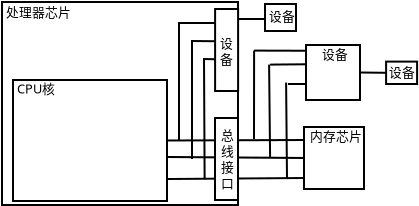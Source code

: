 <?xml version="1.0" encoding="UTF-8"?>
<dia:diagram xmlns:dia="http://www.lysator.liu.se/~alla/dia/">
  <dia:layer name="Background" visible="true">
    <dia:object type="Standard - Box" version="0" id="O0">
      <dia:attribute name="obj_pos">
        <dia:point val="3.2,1.85"/>
      </dia:attribute>
      <dia:attribute name="obj_bb">
        <dia:rectangle val="3.15,1.8;15.05,12.05"/>
      </dia:attribute>
      <dia:attribute name="elem_corner">
        <dia:point val="3.2,1.85"/>
      </dia:attribute>
      <dia:attribute name="elem_width">
        <dia:real val="11.8"/>
      </dia:attribute>
      <dia:attribute name="elem_height">
        <dia:real val="10.15"/>
      </dia:attribute>
      <dia:attribute name="show_background">
        <dia:boolean val="true"/>
      </dia:attribute>
    </dia:object>
    <dia:object type="Standard - Box" version="0" id="O1">
      <dia:attribute name="obj_pos">
        <dia:point val="18.3,8.1"/>
      </dia:attribute>
      <dia:attribute name="obj_bb">
        <dia:rectangle val="18.25,8.05;21.35,11.25"/>
      </dia:attribute>
      <dia:attribute name="elem_corner">
        <dia:point val="18.3,8.1"/>
      </dia:attribute>
      <dia:attribute name="elem_width">
        <dia:real val="3"/>
      </dia:attribute>
      <dia:attribute name="elem_height">
        <dia:real val="3.1"/>
      </dia:attribute>
      <dia:attribute name="show_background">
        <dia:boolean val="true"/>
      </dia:attribute>
    </dia:object>
    <dia:object type="Standard - Box" version="0" id="O2">
      <dia:attribute name="obj_pos">
        <dia:point val="3.75,5.75"/>
      </dia:attribute>
      <dia:attribute name="obj_bb">
        <dia:rectangle val="3.7,5.7;11.5,11.85"/>
      </dia:attribute>
      <dia:attribute name="elem_corner">
        <dia:point val="3.75,5.75"/>
      </dia:attribute>
      <dia:attribute name="elem_width">
        <dia:real val="7.7"/>
      </dia:attribute>
      <dia:attribute name="elem_height">
        <dia:real val="6.05"/>
      </dia:attribute>
      <dia:attribute name="show_background">
        <dia:boolean val="true"/>
      </dia:attribute>
    </dia:object>
    <dia:object type="Standard - Line" version="0" id="O3">
      <dia:attribute name="obj_pos">
        <dia:point val="11.45,8.775"/>
      </dia:attribute>
      <dia:attribute name="obj_bb">
        <dia:rectangle val="11.4,8.7;18.4,8.825"/>
      </dia:attribute>
      <dia:attribute name="conn_endpoints">
        <dia:point val="11.45,8.775"/>
        <dia:point val="18.35,8.75"/>
      </dia:attribute>
      <dia:attribute name="numcp">
        <dia:int val="1"/>
      </dia:attribute>
      <dia:connections>
        <dia:connection handle="0" to="O2" connection="4"/>
      </dia:connections>
    </dia:object>
    <dia:object type="Standard - Line" version="0" id="O4">
      <dia:attribute name="obj_pos">
        <dia:point val="11.4,9.6"/>
      </dia:attribute>
      <dia:attribute name="obj_bb">
        <dia:rectangle val="11.35,9.55;18.35,9.7"/>
      </dia:attribute>
      <dia:attribute name="conn_endpoints">
        <dia:point val="11.4,9.6"/>
        <dia:point val="18.3,9.65"/>
      </dia:attribute>
      <dia:attribute name="numcp">
        <dia:int val="1"/>
      </dia:attribute>
      <dia:connections>
        <dia:connection handle="1" to="O1" connection="3"/>
      </dia:connections>
    </dia:object>
    <dia:object type="Standard - Line" version="0" id="O5">
      <dia:attribute name="obj_pos">
        <dia:point val="11.5,10.7"/>
      </dia:attribute>
      <dia:attribute name="obj_bb">
        <dia:rectangle val="11.45,10.6;18.3,10.75"/>
      </dia:attribute>
      <dia:attribute name="conn_endpoints">
        <dia:point val="11.5,10.7"/>
        <dia:point val="18.25,10.65"/>
      </dia:attribute>
      <dia:attribute name="numcp">
        <dia:int val="1"/>
      </dia:attribute>
    </dia:object>
    <dia:object type="Standard - Text" version="1" id="O6">
      <dia:attribute name="obj_pos">
        <dia:point val="3.95,6.425"/>
      </dia:attribute>
      <dia:attribute name="obj_bb">
        <dia:rectangle val="3.95,5.883;5.72,6.822"/>
      </dia:attribute>
      <dia:attribute name="text">
        <dia:composite type="text">
          <dia:attribute name="string">
            <dia:string>#CPU核#</dia:string>
          </dia:attribute>
          <dia:attribute name="font">
            <dia:font family="sans" style="0" name="Helvetica"/>
          </dia:attribute>
          <dia:attribute name="height">
            <dia:real val="0.8"/>
          </dia:attribute>
          <dia:attribute name="pos">
            <dia:point val="3.95,6.425"/>
          </dia:attribute>
          <dia:attribute name="color">
            <dia:color val="#000000"/>
          </dia:attribute>
          <dia:attribute name="alignment">
            <dia:enum val="0"/>
          </dia:attribute>
        </dia:composite>
      </dia:attribute>
      <dia:attribute name="valign">
        <dia:enum val="3"/>
      </dia:attribute>
    </dia:object>
    <dia:object type="Standard - Text" version="1" id="O7">
      <dia:attribute name="obj_pos">
        <dia:point val="3.4,2.6"/>
      </dia:attribute>
      <dia:attribute name="obj_bb">
        <dia:rectangle val="3.4,2.078;6.312,2.967"/>
      </dia:attribute>
      <dia:attribute name="text">
        <dia:composite type="text">
          <dia:attribute name="string">
            <dia:string>#处理器芯片#</dia:string>
          </dia:attribute>
          <dia:attribute name="font">
            <dia:font family="sans" style="0" name="Helvetica"/>
          </dia:attribute>
          <dia:attribute name="height">
            <dia:real val="0.8"/>
          </dia:attribute>
          <dia:attribute name="pos">
            <dia:point val="3.4,2.6"/>
          </dia:attribute>
          <dia:attribute name="color">
            <dia:color val="#000000"/>
          </dia:attribute>
          <dia:attribute name="alignment">
            <dia:enum val="0"/>
          </dia:attribute>
        </dia:composite>
      </dia:attribute>
      <dia:attribute name="valign">
        <dia:enum val="3"/>
      </dia:attribute>
    </dia:object>
    <dia:object type="Standard - Text" version="1" id="O8">
      <dia:attribute name="obj_pos">
        <dia:point val="18.6,8.8"/>
      </dia:attribute>
      <dia:attribute name="obj_bb">
        <dia:rectangle val="18.6,8.277;20.93,9.168"/>
      </dia:attribute>
      <dia:attribute name="text">
        <dia:composite type="text">
          <dia:attribute name="string">
            <dia:string>#内存芯片#</dia:string>
          </dia:attribute>
          <dia:attribute name="font">
            <dia:font family="sans" style="0" name="Helvetica"/>
          </dia:attribute>
          <dia:attribute name="height">
            <dia:real val="0.8"/>
          </dia:attribute>
          <dia:attribute name="pos">
            <dia:point val="18.6,8.8"/>
          </dia:attribute>
          <dia:attribute name="color">
            <dia:color val="#000000"/>
          </dia:attribute>
          <dia:attribute name="alignment">
            <dia:enum val="0"/>
          </dia:attribute>
        </dia:composite>
      </dia:attribute>
      <dia:attribute name="valign">
        <dia:enum val="3"/>
      </dia:attribute>
    </dia:object>
    <dia:object type="Standard - Box" version="0" id="O9">
      <dia:attribute name="obj_pos">
        <dia:point val="13.85,7.65"/>
      </dia:attribute>
      <dia:attribute name="obj_bb">
        <dia:rectangle val="13.8,7.6;15.05,11.8"/>
      </dia:attribute>
      <dia:attribute name="elem_corner">
        <dia:point val="13.85,7.65"/>
      </dia:attribute>
      <dia:attribute name="elem_width">
        <dia:real val="1.15"/>
      </dia:attribute>
      <dia:attribute name="elem_height">
        <dia:real val="4.1"/>
      </dia:attribute>
      <dia:attribute name="show_background">
        <dia:boolean val="true"/>
      </dia:attribute>
    </dia:object>
    <dia:object type="Standard - Text" version="1" id="O10">
      <dia:attribute name="obj_pos">
        <dia:point val="14.15,8.75"/>
      </dia:attribute>
      <dia:attribute name="obj_bb">
        <dia:rectangle val="14.15,8.227;14.732,11.518"/>
      </dia:attribute>
      <dia:attribute name="text">
        <dia:composite type="text">
          <dia:attribute name="string">
            <dia:string>#总
线
接
口#</dia:string>
          </dia:attribute>
          <dia:attribute name="font">
            <dia:font family="sans" style="0" name="Helvetica"/>
          </dia:attribute>
          <dia:attribute name="height">
            <dia:real val="0.8"/>
          </dia:attribute>
          <dia:attribute name="pos">
            <dia:point val="14.15,8.75"/>
          </dia:attribute>
          <dia:attribute name="color">
            <dia:color val="#000000"/>
          </dia:attribute>
          <dia:attribute name="alignment">
            <dia:enum val="0"/>
          </dia:attribute>
        </dia:composite>
      </dia:attribute>
      <dia:attribute name="valign">
        <dia:enum val="3"/>
      </dia:attribute>
    </dia:object>
    <dia:object type="Standard - Box" version="0" id="O11">
      <dia:attribute name="obj_pos">
        <dia:point val="13.855,2.2"/>
      </dia:attribute>
      <dia:attribute name="obj_bb">
        <dia:rectangle val="13.805,2.15;15.055,6.35"/>
      </dia:attribute>
      <dia:attribute name="elem_corner">
        <dia:point val="13.855,2.2"/>
      </dia:attribute>
      <dia:attribute name="elem_width">
        <dia:real val="1.15"/>
      </dia:attribute>
      <dia:attribute name="elem_height">
        <dia:real val="4.1"/>
      </dia:attribute>
      <dia:attribute name="show_background">
        <dia:boolean val="true"/>
      </dia:attribute>
    </dia:object>
    <dia:object type="Standard - Text" version="1" id="O12">
      <dia:attribute name="obj_pos">
        <dia:point val="14.1,4.15"/>
      </dia:attribute>
      <dia:attribute name="obj_bb">
        <dia:rectangle val="14.1,3.612;14.698,5.348"/>
      </dia:attribute>
      <dia:attribute name="text">
        <dia:composite type="text">
          <dia:attribute name="string">
            <dia:string>#设
备#</dia:string>
          </dia:attribute>
          <dia:attribute name="font">
            <dia:font family="sans" style="0" name="Helvetica"/>
          </dia:attribute>
          <dia:attribute name="height">
            <dia:real val="0.8"/>
          </dia:attribute>
          <dia:attribute name="pos">
            <dia:point val="14.1,4.15"/>
          </dia:attribute>
          <dia:attribute name="color">
            <dia:color val="#000000"/>
          </dia:attribute>
          <dia:attribute name="alignment">
            <dia:enum val="0"/>
          </dia:attribute>
        </dia:composite>
      </dia:attribute>
      <dia:attribute name="valign">
        <dia:enum val="3"/>
      </dia:attribute>
    </dia:object>
    <dia:object type="Standard - Line" version="0" id="O13">
      <dia:attribute name="obj_pos">
        <dia:point val="12.05,8.8"/>
      </dia:attribute>
      <dia:attribute name="obj_bb">
        <dia:rectangle val="12,2.8;12.1,8.85"/>
      </dia:attribute>
      <dia:attribute name="conn_endpoints">
        <dia:point val="12.05,8.8"/>
        <dia:point val="12.05,2.85"/>
      </dia:attribute>
      <dia:attribute name="numcp">
        <dia:int val="1"/>
      </dia:attribute>
    </dia:object>
    <dia:object type="Standard - Line" version="0" id="O14">
      <dia:attribute name="obj_pos">
        <dia:point val="12.7,9.7"/>
      </dia:attribute>
      <dia:attribute name="obj_bb">
        <dia:rectangle val="12.65,3.7;12.75,9.75"/>
      </dia:attribute>
      <dia:attribute name="conn_endpoints">
        <dia:point val="12.7,9.7"/>
        <dia:point val="12.7,3.75"/>
      </dia:attribute>
      <dia:attribute name="numcp">
        <dia:int val="1"/>
      </dia:attribute>
    </dia:object>
    <dia:object type="Standard - Line" version="0" id="O15">
      <dia:attribute name="obj_pos">
        <dia:point val="13.331,10.713"/>
      </dia:attribute>
      <dia:attribute name="obj_bb">
        <dia:rectangle val="13.25,4.6;13.382,10.763"/>
      </dia:attribute>
      <dia:attribute name="conn_endpoints">
        <dia:point val="13.331,10.713"/>
        <dia:point val="13.3,4.65"/>
      </dia:attribute>
      <dia:attribute name="numcp">
        <dia:int val="1"/>
      </dia:attribute>
    </dia:object>
    <dia:object type="Standard - Line" version="0" id="O16">
      <dia:attribute name="obj_pos">
        <dia:point val="12.05,2.9"/>
      </dia:attribute>
      <dia:attribute name="obj_bb">
        <dia:rectangle val="12,2.85;13.9,2.95"/>
      </dia:attribute>
      <dia:attribute name="conn_endpoints">
        <dia:point val="12.05,2.9"/>
        <dia:point val="13.85,2.9"/>
      </dia:attribute>
      <dia:attribute name="numcp">
        <dia:int val="1"/>
      </dia:attribute>
    </dia:object>
    <dia:object type="Standard - Line" version="0" id="O17">
      <dia:attribute name="obj_pos">
        <dia:point val="12.7,3.8"/>
      </dia:attribute>
      <dia:attribute name="obj_bb">
        <dia:rectangle val="12.649,3.749;13.932,3.863"/>
      </dia:attribute>
      <dia:attribute name="conn_endpoints">
        <dia:point val="12.7,3.8"/>
        <dia:point val="13.881,3.812"/>
      </dia:attribute>
      <dia:attribute name="numcp">
        <dia:int val="1"/>
      </dia:attribute>
    </dia:object>
    <dia:object type="Standard - Line" version="0" id="O18">
      <dia:attribute name="obj_pos">
        <dia:point val="13.25,4.7"/>
      </dia:attribute>
      <dia:attribute name="obj_bb">
        <dia:rectangle val="13.199,4.649;13.907,4.764"/>
      </dia:attribute>
      <dia:attribute name="conn_endpoints">
        <dia:point val="13.25,4.7"/>
        <dia:point val="13.856,4.713"/>
      </dia:attribute>
      <dia:attribute name="numcp">
        <dia:int val="1"/>
      </dia:attribute>
    </dia:object>
    <dia:object type="Standard - Line" version="0" id="O19">
      <dia:attribute name="obj_pos">
        <dia:point val="15.8,8.7"/>
      </dia:attribute>
      <dia:attribute name="obj_bb">
        <dia:rectangle val="15.75,4.23;15.855,8.75"/>
      </dia:attribute>
      <dia:attribute name="conn_endpoints">
        <dia:point val="15.8,8.7"/>
        <dia:point val="15.805,4.28"/>
      </dia:attribute>
      <dia:attribute name="numcp">
        <dia:int val="1"/>
      </dia:attribute>
    </dia:object>
    <dia:object type="Standard - Line" version="0" id="O20">
      <dia:attribute name="obj_pos">
        <dia:point val="16.605,9.63"/>
      </dia:attribute>
      <dia:attribute name="obj_bb">
        <dia:rectangle val="16.505,4.929;16.655,9.681"/>
      </dia:attribute>
      <dia:attribute name="conn_endpoints">
        <dia:point val="16.605,9.63"/>
        <dia:point val="16.555,4.98"/>
      </dia:attribute>
      <dia:attribute name="numcp">
        <dia:int val="1"/>
      </dia:attribute>
    </dia:object>
    <dia:object type="Standard - Line" version="0" id="O21">
      <dia:attribute name="obj_pos">
        <dia:point val="17.45,10.65"/>
      </dia:attribute>
      <dia:attribute name="obj_bb">
        <dia:rectangle val="17.355,5.83;17.5,10.7"/>
      </dia:attribute>
      <dia:attribute name="conn_endpoints">
        <dia:point val="17.45,10.65"/>
        <dia:point val="17.405,5.88"/>
      </dia:attribute>
      <dia:attribute name="numcp">
        <dia:int val="1"/>
      </dia:attribute>
    </dia:object>
    <dia:object type="Standard - Line" version="0" id="O22">
      <dia:attribute name="obj_pos">
        <dia:point val="15.805,4.28"/>
      </dia:attribute>
      <dia:attribute name="obj_bb">
        <dia:rectangle val="15.755,4.23;18.431,4.338"/>
      </dia:attribute>
      <dia:attribute name="conn_endpoints">
        <dia:point val="15.805,4.28"/>
        <dia:point val="18.381,4.287"/>
      </dia:attribute>
      <dia:attribute name="numcp">
        <dia:int val="1"/>
      </dia:attribute>
    </dia:object>
    <dia:object type="Standard - Line" version="0" id="O23">
      <dia:attribute name="obj_pos">
        <dia:point val="16.605,4.98"/>
      </dia:attribute>
      <dia:attribute name="obj_bb">
        <dia:rectangle val="16.555,4.912;18.482,5.03"/>
      </dia:attribute>
      <dia:attribute name="conn_endpoints">
        <dia:point val="16.605,4.98"/>
        <dia:point val="18.431,4.963"/>
      </dia:attribute>
      <dia:attribute name="numcp">
        <dia:int val="1"/>
      </dia:attribute>
    </dia:object>
    <dia:object type="Standard - Line" version="0" id="O24">
      <dia:attribute name="obj_pos">
        <dia:point val="17.5,5.95"/>
      </dia:attribute>
      <dia:attribute name="obj_bb">
        <dia:rectangle val="17.45,5.9;18.55,6"/>
      </dia:attribute>
      <dia:attribute name="conn_endpoints">
        <dia:point val="17.5,5.95"/>
        <dia:point val="18.5,5.95"/>
      </dia:attribute>
      <dia:attribute name="numcp">
        <dia:int val="1"/>
      </dia:attribute>
    </dia:object>
    <dia:object type="Standard - Box" version="0" id="O25">
      <dia:attribute name="obj_pos">
        <dia:point val="18.4,4"/>
      </dia:attribute>
      <dia:attribute name="obj_bb">
        <dia:rectangle val="18.35,3.95;21.15,6.8"/>
      </dia:attribute>
      <dia:attribute name="elem_corner">
        <dia:point val="18.4,4"/>
      </dia:attribute>
      <dia:attribute name="elem_width">
        <dia:real val="2.7"/>
      </dia:attribute>
      <dia:attribute name="elem_height">
        <dia:real val="2.75"/>
      </dia:attribute>
      <dia:attribute name="show_background">
        <dia:boolean val="true"/>
      </dia:attribute>
    </dia:object>
    <dia:object type="Standard - Text" version="1" id="O26">
      <dia:attribute name="obj_pos">
        <dia:point val="19.2,4.7"/>
      </dia:attribute>
      <dia:attribute name="obj_bb">
        <dia:rectangle val="19.2,4.162;20.38,5.098"/>
      </dia:attribute>
      <dia:attribute name="text">
        <dia:composite type="text">
          <dia:attribute name="string">
            <dia:string>#设备#</dia:string>
          </dia:attribute>
          <dia:attribute name="font">
            <dia:font family="sans" style="0" name="Helvetica"/>
          </dia:attribute>
          <dia:attribute name="height">
            <dia:real val="0.8"/>
          </dia:attribute>
          <dia:attribute name="pos">
            <dia:point val="19.2,4.7"/>
          </dia:attribute>
          <dia:attribute name="color">
            <dia:color val="#000000"/>
          </dia:attribute>
          <dia:attribute name="alignment">
            <dia:enum val="0"/>
          </dia:attribute>
        </dia:composite>
      </dia:attribute>
      <dia:attribute name="valign">
        <dia:enum val="3"/>
      </dia:attribute>
    </dia:object>
    <dia:object type="Standard - Line" version="0" id="O27">
      <dia:attribute name="obj_pos">
        <dia:point val="15,2.7"/>
      </dia:attribute>
      <dia:attribute name="obj_bb">
        <dia:rectangle val="14.95,2.65;16.45,2.75"/>
      </dia:attribute>
      <dia:attribute name="conn_endpoints">
        <dia:point val="15,2.7"/>
        <dia:point val="16.4,2.7"/>
      </dia:attribute>
      <dia:attribute name="numcp">
        <dia:int val="1"/>
      </dia:attribute>
    </dia:object>
    <dia:object type="Standard - Box" version="0" id="O28">
      <dia:attribute name="obj_pos">
        <dia:point val="16.35,1.95"/>
      </dia:attribute>
      <dia:attribute name="obj_bb">
        <dia:rectangle val="16.3,1.9;17.95,3.35"/>
      </dia:attribute>
      <dia:attribute name="elem_corner">
        <dia:point val="16.35,1.95"/>
      </dia:attribute>
      <dia:attribute name="elem_width">
        <dia:real val="1.55"/>
      </dia:attribute>
      <dia:attribute name="elem_height">
        <dia:real val="1.35"/>
      </dia:attribute>
      <dia:attribute name="show_background">
        <dia:boolean val="true"/>
      </dia:attribute>
    </dia:object>
    <dia:object type="Standard - Text" version="1" id="O29">
      <dia:attribute name="obj_pos">
        <dia:point val="16.55,2.8"/>
      </dia:attribute>
      <dia:attribute name="obj_bb">
        <dia:rectangle val="16.55,2.262;17.73,3.198"/>
      </dia:attribute>
      <dia:attribute name="text">
        <dia:composite type="text">
          <dia:attribute name="string">
            <dia:string>#设备#</dia:string>
          </dia:attribute>
          <dia:attribute name="font">
            <dia:font family="sans" style="0" name="Helvetica"/>
          </dia:attribute>
          <dia:attribute name="height">
            <dia:real val="0.8"/>
          </dia:attribute>
          <dia:attribute name="pos">
            <dia:point val="16.55,2.8"/>
          </dia:attribute>
          <dia:attribute name="color">
            <dia:color val="#000000"/>
          </dia:attribute>
          <dia:attribute name="alignment">
            <dia:enum val="0"/>
          </dia:attribute>
        </dia:composite>
      </dia:attribute>
      <dia:attribute name="valign">
        <dia:enum val="3"/>
      </dia:attribute>
    </dia:object>
    <dia:object type="Standard - Line" version="0" id="O30">
      <dia:attribute name="obj_pos">
        <dia:point val="21.1,5.375"/>
      </dia:attribute>
      <dia:attribute name="obj_bb">
        <dia:rectangle val="21.049,5.324;22.456,5.441"/>
      </dia:attribute>
      <dia:attribute name="conn_endpoints">
        <dia:point val="21.1,5.375"/>
        <dia:point val="22.405,5.39"/>
      </dia:attribute>
      <dia:attribute name="numcp">
        <dia:int val="1"/>
      </dia:attribute>
      <dia:connections>
        <dia:connection handle="0" to="O25" connection="4"/>
        <dia:connection handle="1" to="O31" connection="3"/>
      </dia:connections>
    </dia:object>
    <dia:object type="Standard - Box" version="0" id="O31">
      <dia:attribute name="obj_pos">
        <dia:point val="22.405,4.83"/>
      </dia:attribute>
      <dia:attribute name="obj_bb">
        <dia:rectangle val="22.355,4.78;24.005,6"/>
      </dia:attribute>
      <dia:attribute name="elem_corner">
        <dia:point val="22.405,4.83"/>
      </dia:attribute>
      <dia:attribute name="elem_width">
        <dia:real val="1.55"/>
      </dia:attribute>
      <dia:attribute name="elem_height">
        <dia:real val="1.12"/>
      </dia:attribute>
      <dia:attribute name="show_background">
        <dia:boolean val="true"/>
      </dia:attribute>
    </dia:object>
    <dia:object type="Standard - Text" version="1" id="O32">
      <dia:attribute name="obj_pos">
        <dia:point val="22.55,5.6"/>
      </dia:attribute>
      <dia:attribute name="obj_bb">
        <dia:rectangle val="22.55,5.062;23.73,5.998"/>
      </dia:attribute>
      <dia:attribute name="text">
        <dia:composite type="text">
          <dia:attribute name="string">
            <dia:string>#设备#</dia:string>
          </dia:attribute>
          <dia:attribute name="font">
            <dia:font family="sans" style="0" name="Helvetica"/>
          </dia:attribute>
          <dia:attribute name="height">
            <dia:real val="0.8"/>
          </dia:attribute>
          <dia:attribute name="pos">
            <dia:point val="22.55,5.6"/>
          </dia:attribute>
          <dia:attribute name="color">
            <dia:color val="#000000"/>
          </dia:attribute>
          <dia:attribute name="alignment">
            <dia:enum val="0"/>
          </dia:attribute>
        </dia:composite>
      </dia:attribute>
      <dia:attribute name="valign">
        <dia:enum val="3"/>
      </dia:attribute>
    </dia:object>
  </dia:layer>
</dia:diagram>
